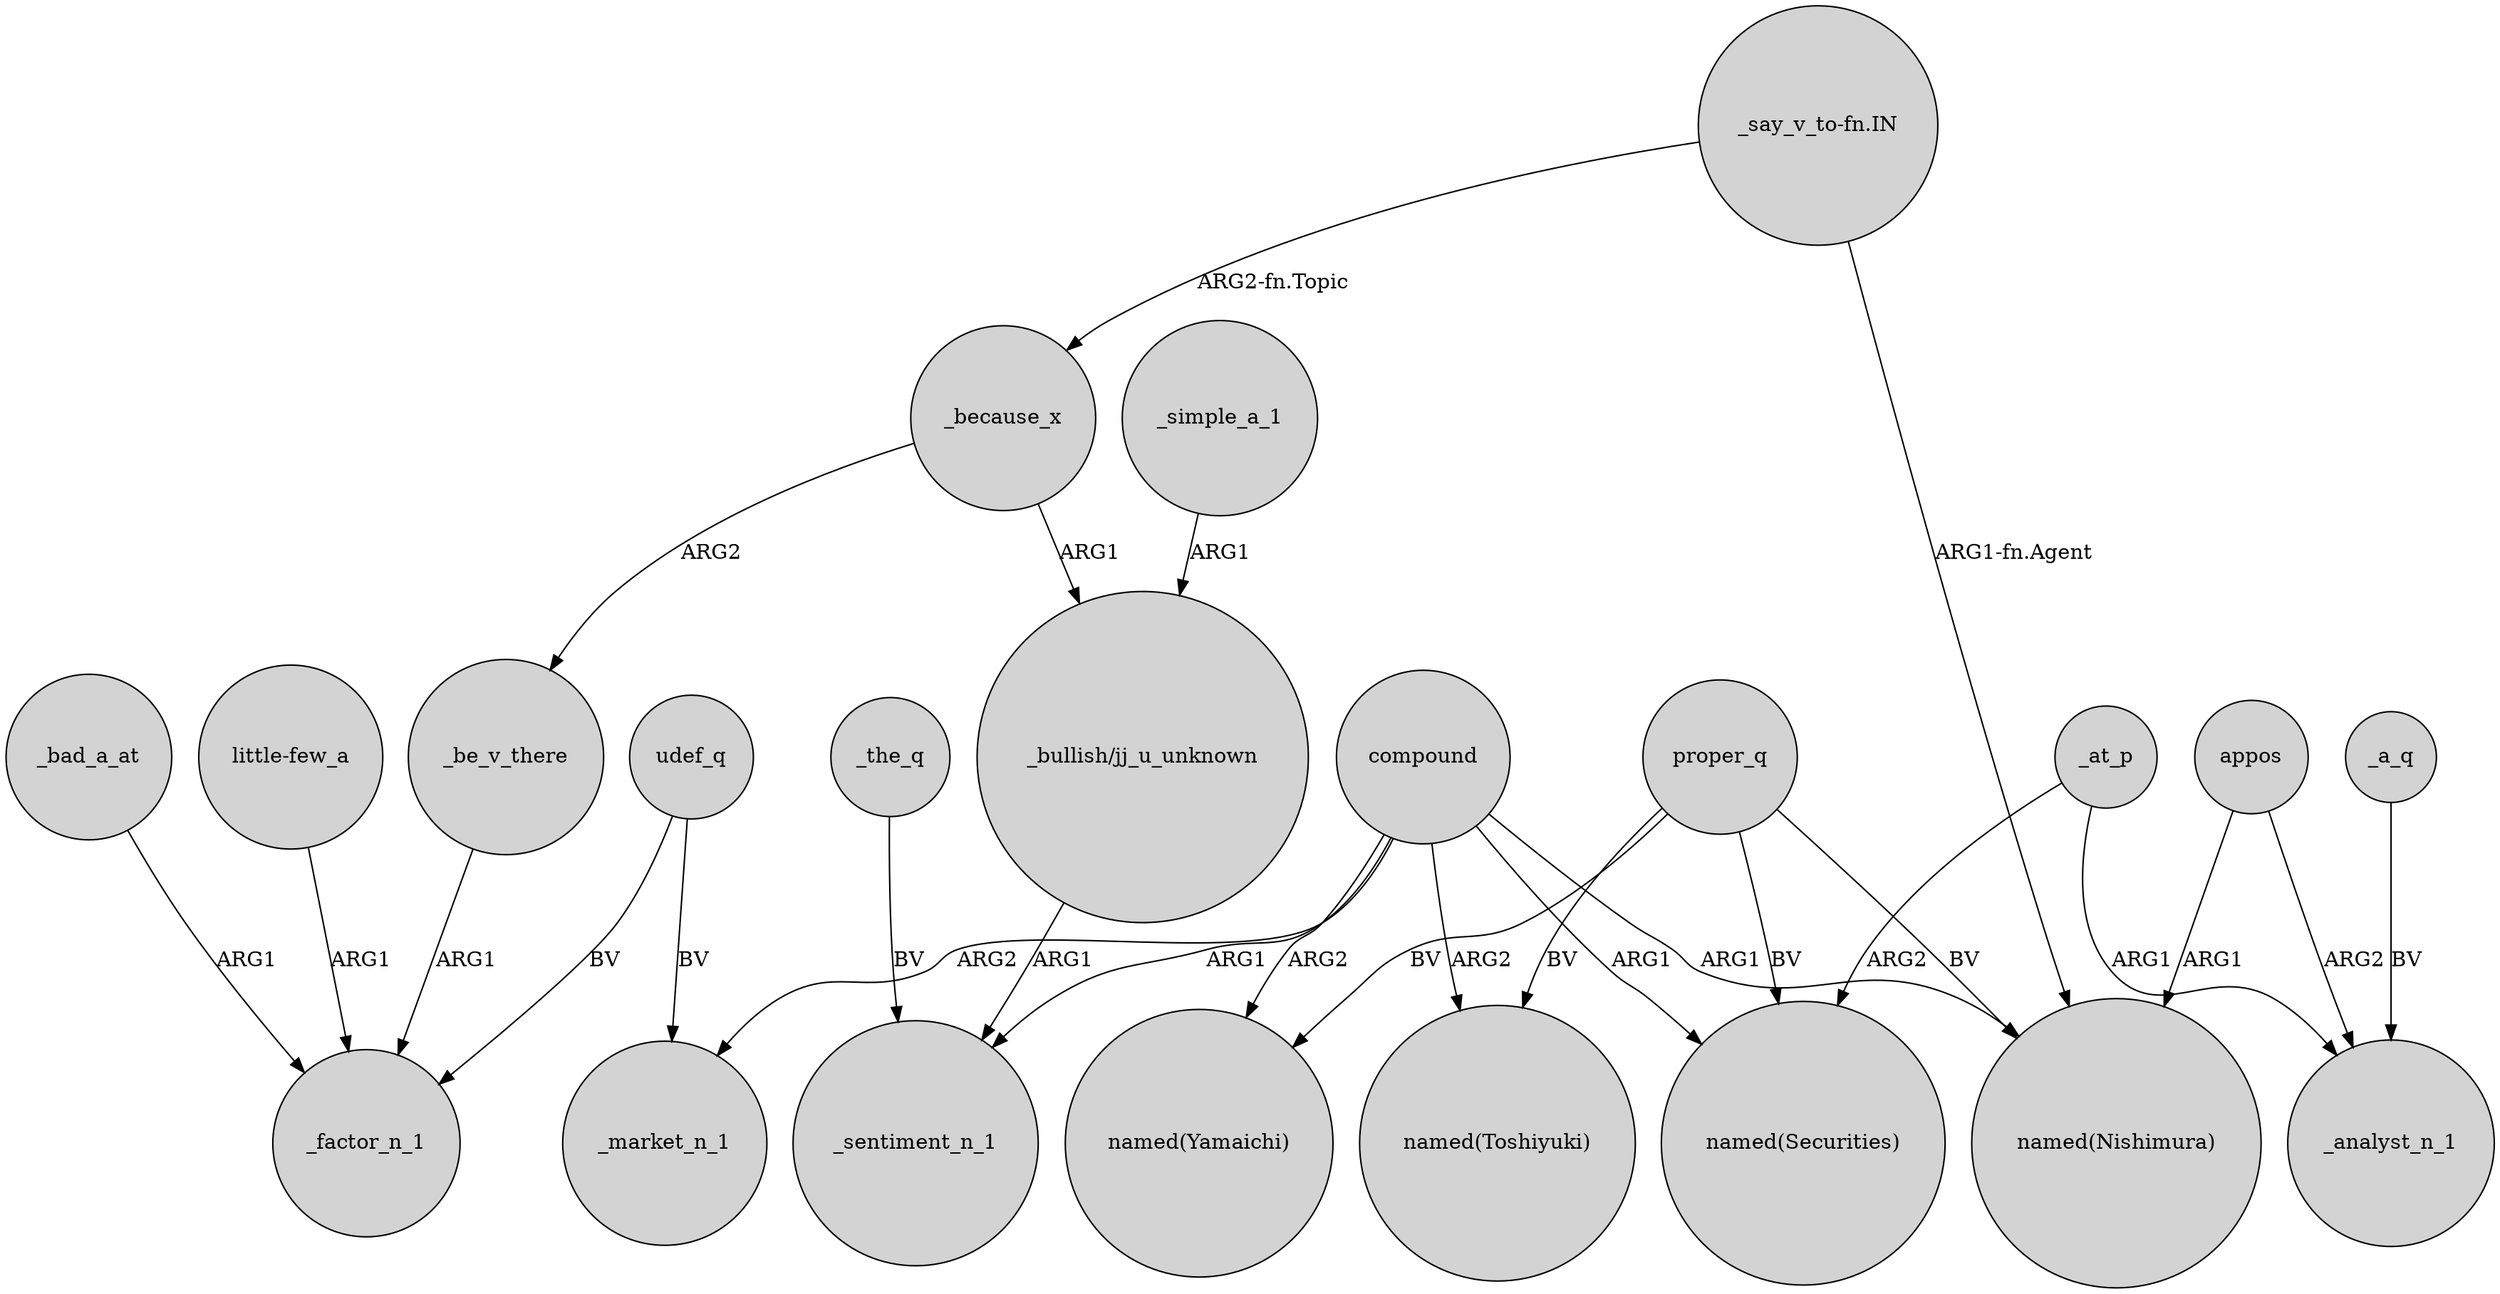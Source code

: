 digraph {
	node [shape=circle style=filled]
	compound -> _market_n_1 [label=ARG2]
	compound -> "named(Nishimura)" [label=ARG1]
	_at_p -> "named(Securities)" [label=ARG2]
	_the_q -> _sentiment_n_1 [label=BV]
	_because_x -> _be_v_there [label=ARG2]
	proper_q -> "named(Nishimura)" [label=BV]
	compound -> "named(Yamaichi)" [label=ARG2]
	udef_q -> _market_n_1 [label=BV]
	"_say_v_to-fn.IN" -> _because_x [label="ARG2-fn.Topic"]
	_bad_a_at -> _factor_n_1 [label=ARG1]
	_at_p -> _analyst_n_1 [label=ARG1]
	_because_x -> "_bullish/jj_u_unknown" [label=ARG1]
	compound -> _sentiment_n_1 [label=ARG1]
	appos -> _analyst_n_1 [label=ARG2]
	_be_v_there -> _factor_n_1 [label=ARG1]
	_simple_a_1 -> "_bullish/jj_u_unknown" [label=ARG1]
	"little-few_a" -> _factor_n_1 [label=ARG1]
	compound -> "named(Toshiyuki)" [label=ARG2]
	proper_q -> "named(Securities)" [label=BV]
	compound -> "named(Securities)" [label=ARG1]
	proper_q -> "named(Yamaichi)" [label=BV]
	"_bullish/jj_u_unknown" -> _sentiment_n_1 [label=ARG1]
	_a_q -> _analyst_n_1 [label=BV]
	appos -> "named(Nishimura)" [label=ARG1]
	udef_q -> _factor_n_1 [label=BV]
	proper_q -> "named(Toshiyuki)" [label=BV]
	"_say_v_to-fn.IN" -> "named(Nishimura)" [label="ARG1-fn.Agent"]
}
